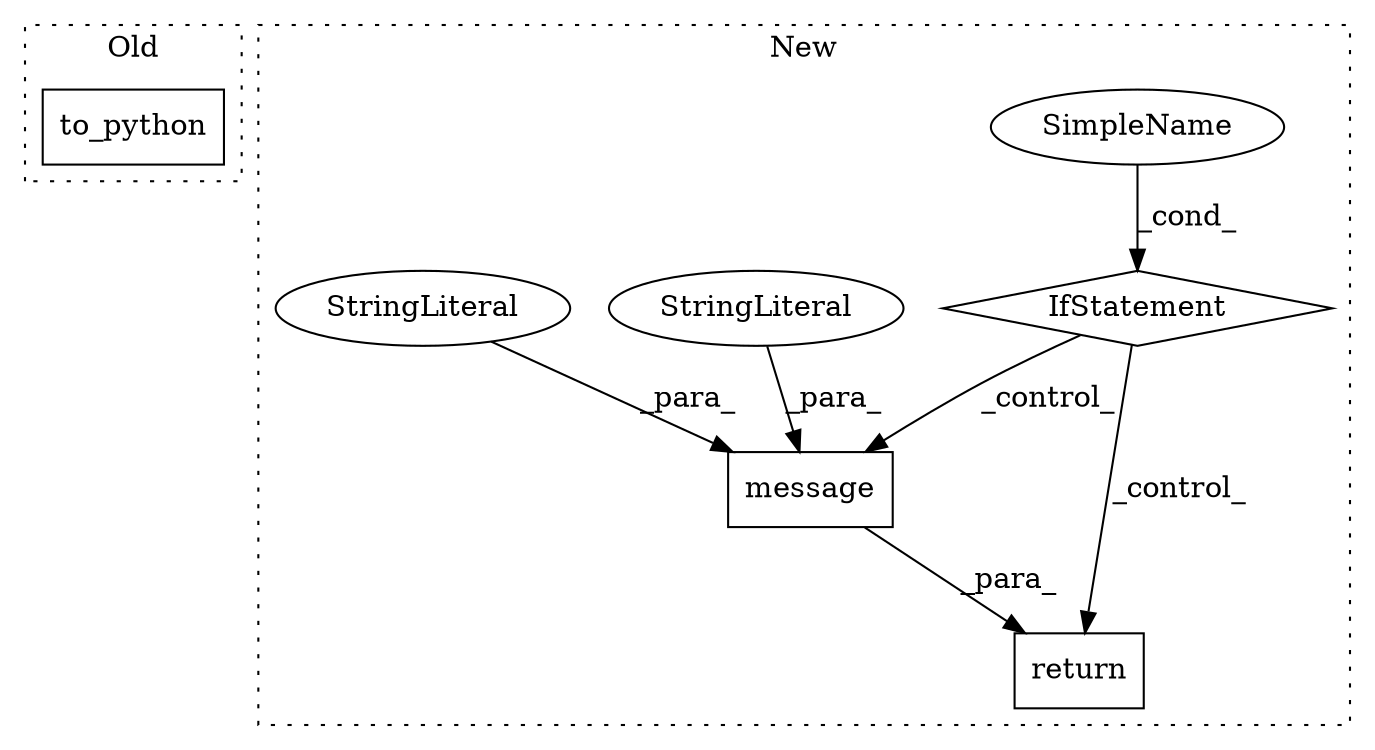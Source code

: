 digraph G {
subgraph cluster0 {
1 [label="to_python" a="32" s="5450" l="11" shape="box"];
label = "Old";
style="dotted";
}
subgraph cluster1 {
2 [label="message" a="32" s="5865,5912" l="8,1" shape="box"];
3 [label="SimpleName" a="42" s="" l="" shape="ellipse"];
4 [label="return" a="41" s="5847" l="7" shape="box"];
5 [label="IfStatement" a="25" s="5801,5837" l="4,2" shape="diamond"];
6 [label="StringLiteral" a="45" s="5887" l="7" shape="ellipse"];
7 [label="StringLiteral" a="45" s="5873" l="13" shape="ellipse"];
label = "New";
style="dotted";
}
2 -> 4 [label="_para_"];
3 -> 5 [label="_cond_"];
5 -> 4 [label="_control_"];
5 -> 2 [label="_control_"];
6 -> 2 [label="_para_"];
7 -> 2 [label="_para_"];
}